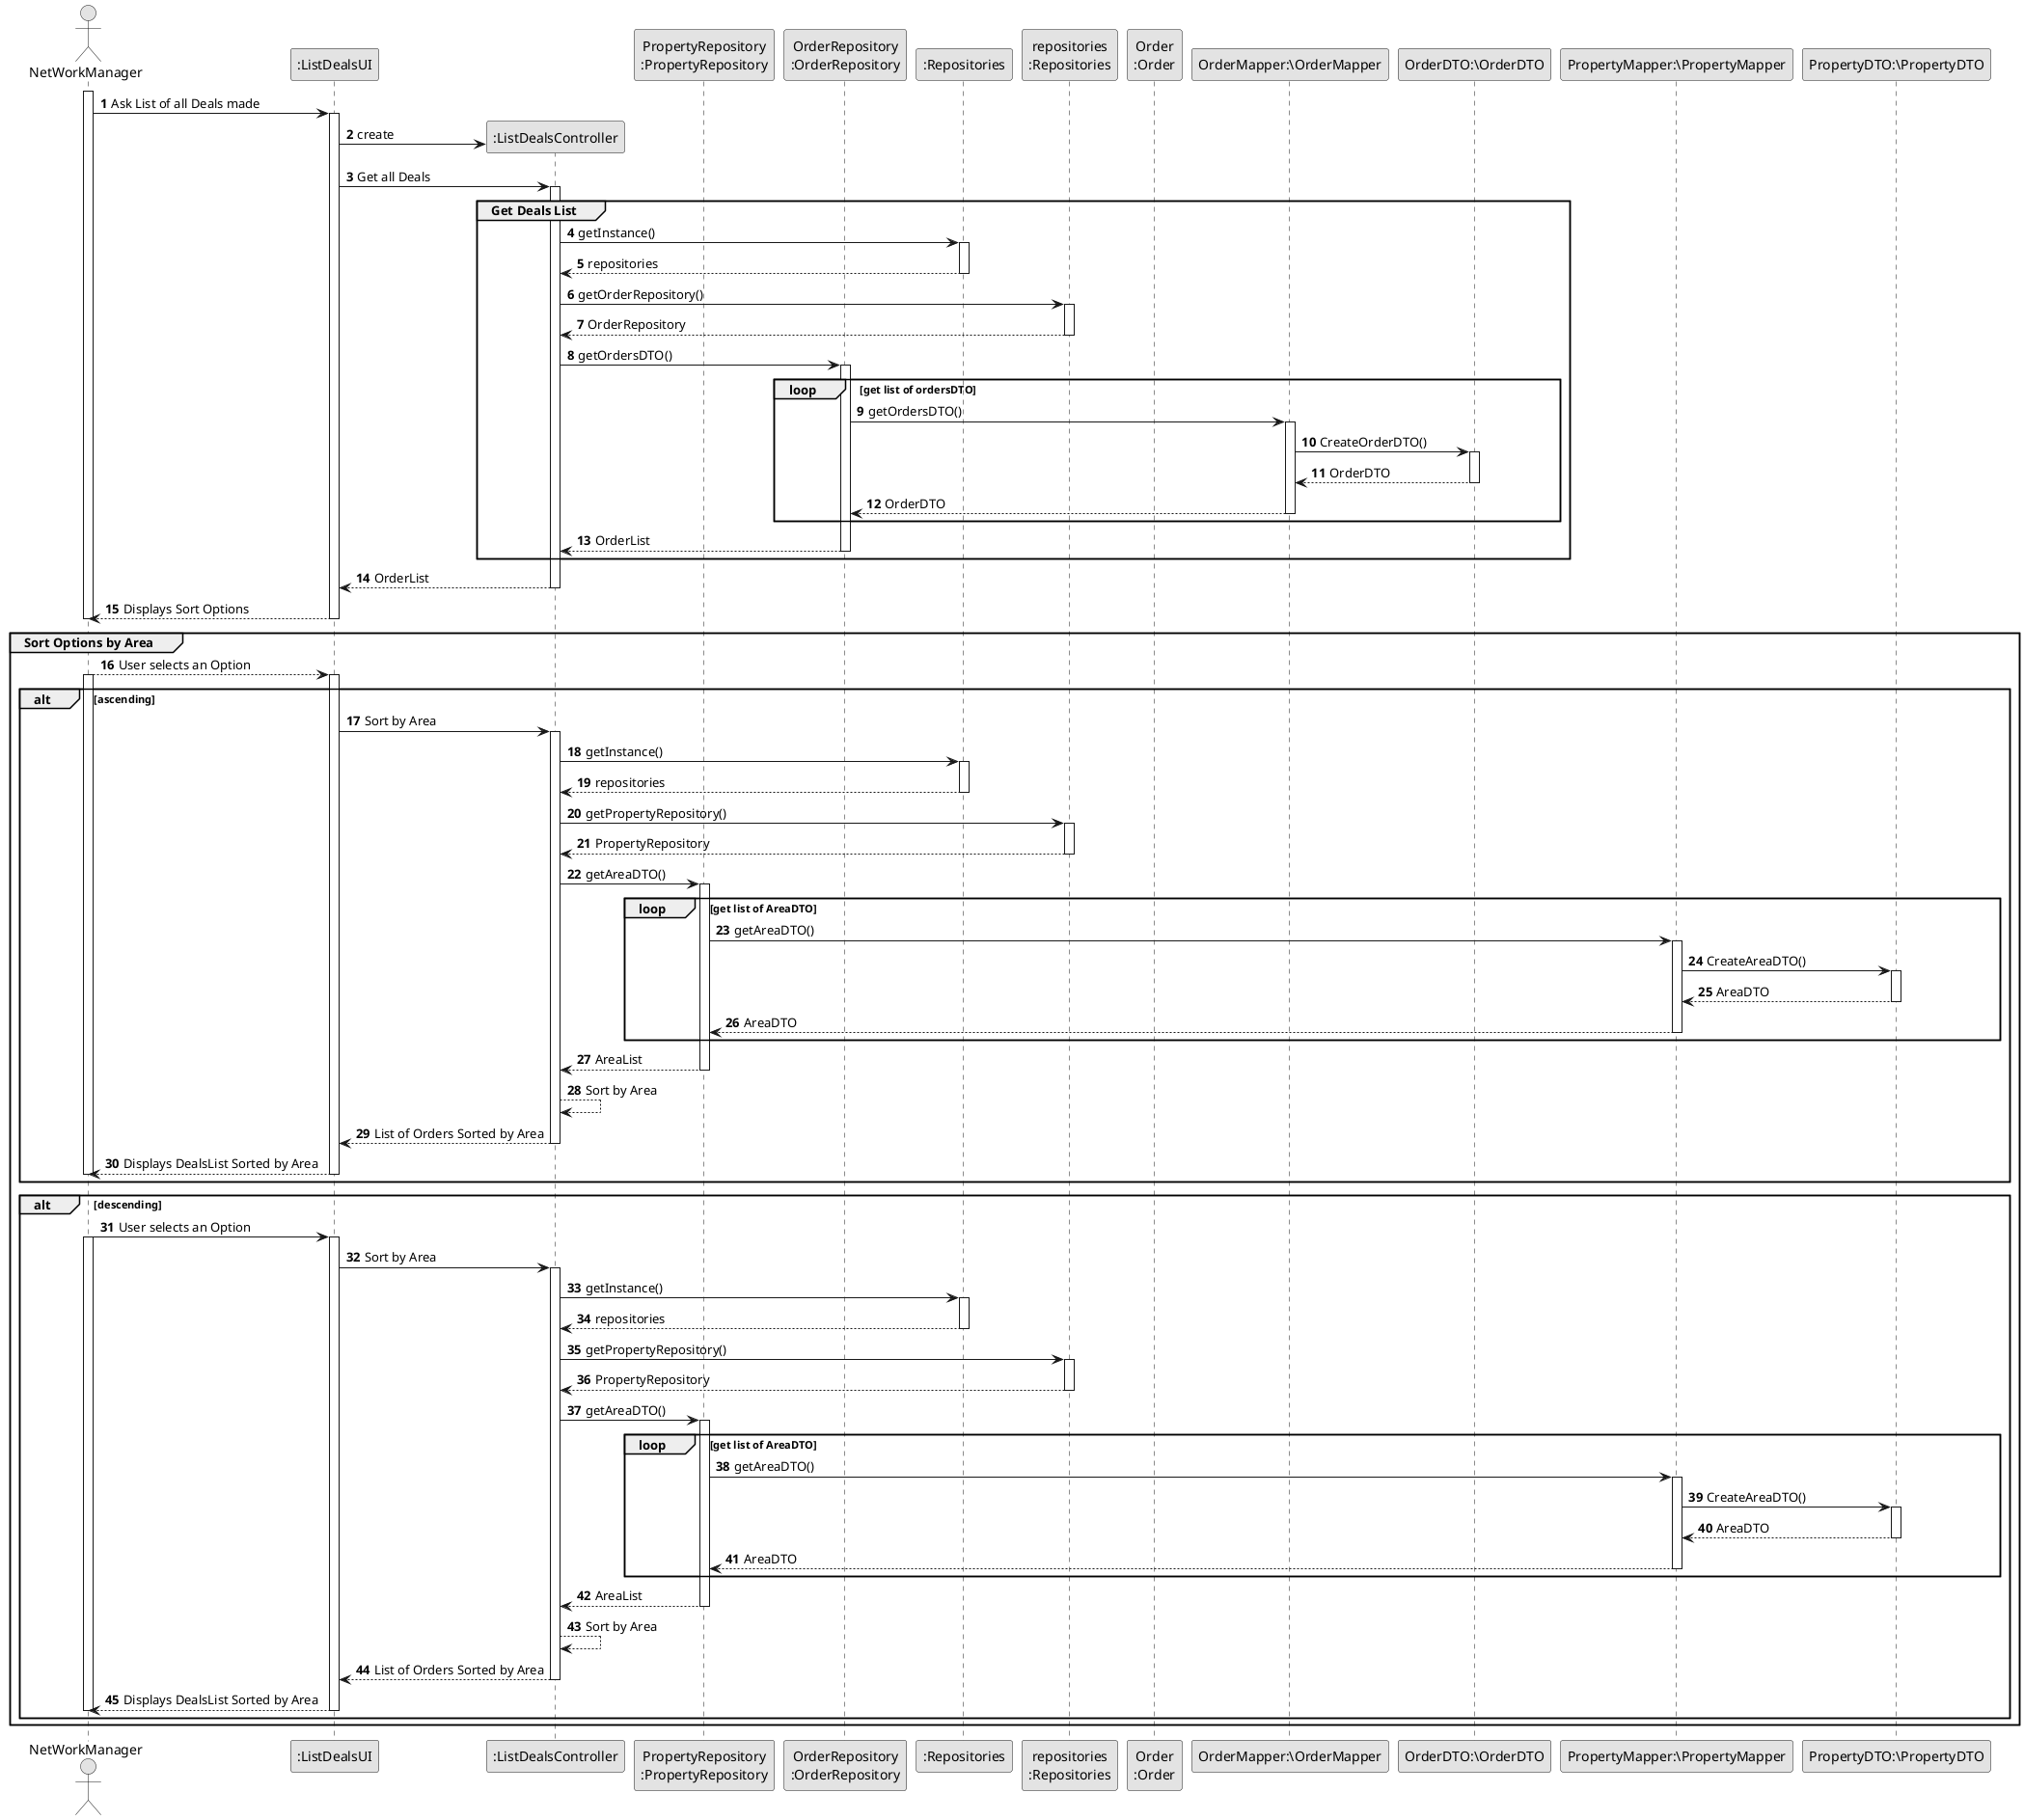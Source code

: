 @startuml
skinparam monochrome true
skinparam packageStyle rectangle
skinparam shadowing false

autonumber

'hide footbox
actor "NetWorkManager" as nm
participant ":ListDealsUI" as UI
participant ":ListDealsController" as CTRL
participant "PropertyRepository\n:PropertyRepository" as PropertyRepository
participant "OrderRepository\n:OrderRepository" as OrderRepository
participant ":Repositories" as RepositorySingleton
participant "repositories\n:Repositories" as PLAT
participant "Order\n:Order" as TAREFA
participant "OrderMapper:\OrderMapper" as Mapper
participant "OrderDTO:\OrderDTO" as DTO
participant "PropertyMapper:\PropertyMapper" as PMapper
participant "PropertyDTO:\PropertyDTO" as PDTO

activate nm

    nm -> UI : Ask List of all Deals made

    activate UI

        UI -> CTRL** : create

    UI-> CTRL : Get all Deals
    activate CTRL

    group Get Deals List


            CTRL -> RepositorySingleton : getInstance()
            activate RepositorySingleton

                RepositorySingleton --> CTRL: repositories
            deactivate RepositorySingleton

            CTRL -> PLAT : getOrderRepository()
            activate PLAT

            PLAT --> CTRL: OrderRepository
            deactivate PLAT

            CTRL -> OrderRepository : getOrdersDTO()
            loop get list of ordersDTO
            activate OrderRepository
              OrderRepository->Mapper:getOrdersDTO()
            activate Mapper

            Mapper->DTO:CreateOrderDTO()

            activate DTO
            DTO-->Mapper:OrderDTO
            deactivate DTO
            Mapper-->OrderRepository:OrderDTO
            deactivate Mapper
            end
                OrderRepository --> CTRL : OrderList
            deactivate OrderRepository
    end group



    UI<-- CTRL  : OrderList
    deactivate CTRL



    UI --> nm : Displays Sort Options
    deactivate UI
    deactivate nm

group Sort Options by Area

    nm --> UI : User selects an Option
    activate nm
    activate UI

    alt ascending
        UI -> CTRL : Sort by Area
        activate CTRL

                CTRL -> RepositorySingleton : getInstance()
                activate RepositorySingleton

                RepositorySingleton --> CTRL: repositories
                deactivate RepositorySingleton

                CTRL -> PLAT : getPropertyRepository()
                activate PLAT

                PLAT --> CTRL: PropertyRepository
                deactivate PLAT

                CTRL -> PropertyRepository : getAreaDTO()
                loop get list of AreaDTO
                activate PropertyRepository
                  PropertyRepository->PMapper:getAreaDTO()
                activate PMapper

                PMapper->PDTO:CreateAreaDTO()

                activate PDTO
                PDTO-->PMapper:AreaDTO
                deactivate PDTO
                PMapper-->PropertyRepository:AreaDTO
                deactivate PMapper
                end
                    PropertyRepository --> CTRL : AreaList
                deactivate PropertyRepository
                CTRL-->CTRL : Sort by Area
                CTRL--> UI : List of Orders Sorted by Area
                deactivate CTRL
                UI --> nm : Displays DealsList Sorted by Area
                deactivate UI
                deactivate nm
    end alt

    alt descending
        nm->UI: User selects an Option
        activate nm
        activate UI

        UI -> CTRL : Sort by Area
        activate CTRL

                CTRL -> RepositorySingleton : getInstance()
                activate RepositorySingleton

                RepositorySingleton --> CTRL: repositories
                deactivate RepositorySingleton

                CTRL -> PLAT : getPropertyRepository()
                activate PLAT

                PLAT --> CTRL: PropertyRepository
                deactivate PLAT

                CTRL -> PropertyRepository : getAreaDTO()
                loop get list of AreaDTO
                activate PropertyRepository
                  PropertyRepository->PMapper:getAreaDTO()
                activate PMapper

                PMapper->PDTO:CreateAreaDTO()

                activate PDTO
                PDTO-->PMapper:AreaDTO
                deactivate PDTO
                PMapper-->PropertyRepository:AreaDTO
                deactivate PMapper
                end
                    PropertyRepository --> CTRL : AreaList
                deactivate PropertyRepository
                CTRL-->CTRL : Sort by Area
                CTRL--> UI : List of Orders Sorted by Area
                deactivate CTRL
                UI --> nm : Displays DealsList Sorted by Area
                deactivate UI
                deactivate nm
    end alt
end group
@enduml